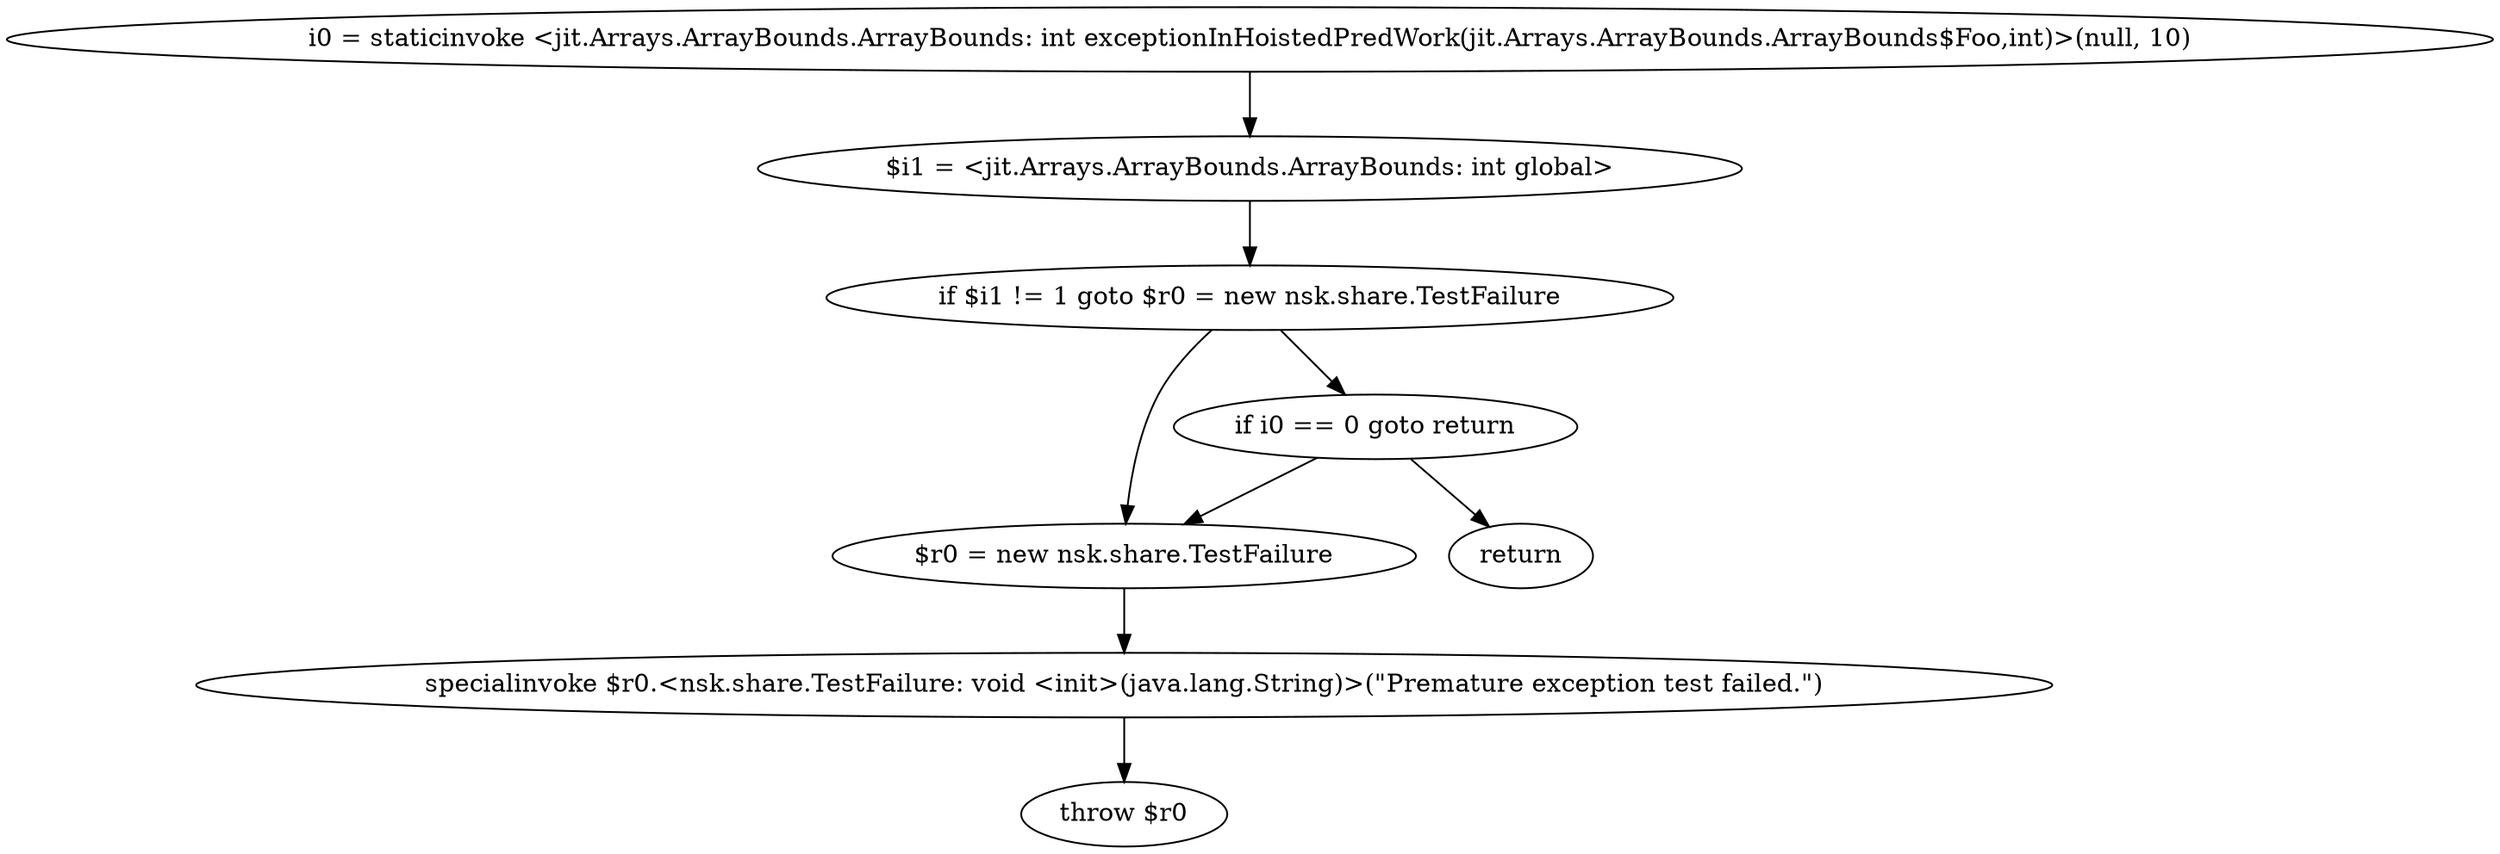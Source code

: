 digraph "unitGraph" {
    "i0 = staticinvoke <jit.Arrays.ArrayBounds.ArrayBounds: int exceptionInHoistedPredWork(jit.Arrays.ArrayBounds.ArrayBounds$Foo,int)>(null, 10)"
    "$i1 = <jit.Arrays.ArrayBounds.ArrayBounds: int global>"
    "if $i1 != 1 goto $r0 = new nsk.share.TestFailure"
    "if i0 == 0 goto return"
    "$r0 = new nsk.share.TestFailure"
    "specialinvoke $r0.<nsk.share.TestFailure: void <init>(java.lang.String)>(\"Premature exception test failed.\")"
    "throw $r0"
    "return"
    "i0 = staticinvoke <jit.Arrays.ArrayBounds.ArrayBounds: int exceptionInHoistedPredWork(jit.Arrays.ArrayBounds.ArrayBounds$Foo,int)>(null, 10)"->"$i1 = <jit.Arrays.ArrayBounds.ArrayBounds: int global>";
    "$i1 = <jit.Arrays.ArrayBounds.ArrayBounds: int global>"->"if $i1 != 1 goto $r0 = new nsk.share.TestFailure";
    "if $i1 != 1 goto $r0 = new nsk.share.TestFailure"->"if i0 == 0 goto return";
    "if $i1 != 1 goto $r0 = new nsk.share.TestFailure"->"$r0 = new nsk.share.TestFailure";
    "if i0 == 0 goto return"->"$r0 = new nsk.share.TestFailure";
    "if i0 == 0 goto return"->"return";
    "$r0 = new nsk.share.TestFailure"->"specialinvoke $r0.<nsk.share.TestFailure: void <init>(java.lang.String)>(\"Premature exception test failed.\")";
    "specialinvoke $r0.<nsk.share.TestFailure: void <init>(java.lang.String)>(\"Premature exception test failed.\")"->"throw $r0";
}
